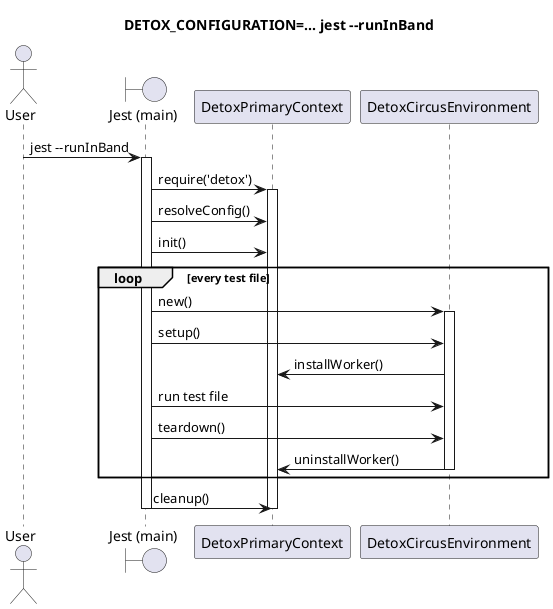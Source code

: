 @startuml

title "DETOX_CONFIGURATION=... jest --runInBand"

actor User
boundary "Jest (main)" as Jest0
participant "DetoxPrimaryContext" as Pri
participant "DetoxCircusEnvironment" as Env

User -> Jest0 : jest --runInBand
activate Jest0
Jest0 -> Pri: require('detox')
activate Pri
Jest0 -> Pri: resolveConfig()
Jest0 -> Pri: init()
loop every test file
  Jest0 -> Env: new()
  activate Env
  Jest0 -> Env: setup()
  Env -> Pri: installWorker()
  Jest0 -> Env: run test file
  Jest0 -> Env: teardown()
  Env -> Pri: uninstallWorker()
  deactivate Env
end loop
Jest0 -> Pri: cleanup()
deactivate Pri
deactivate Jest0

@enduml

